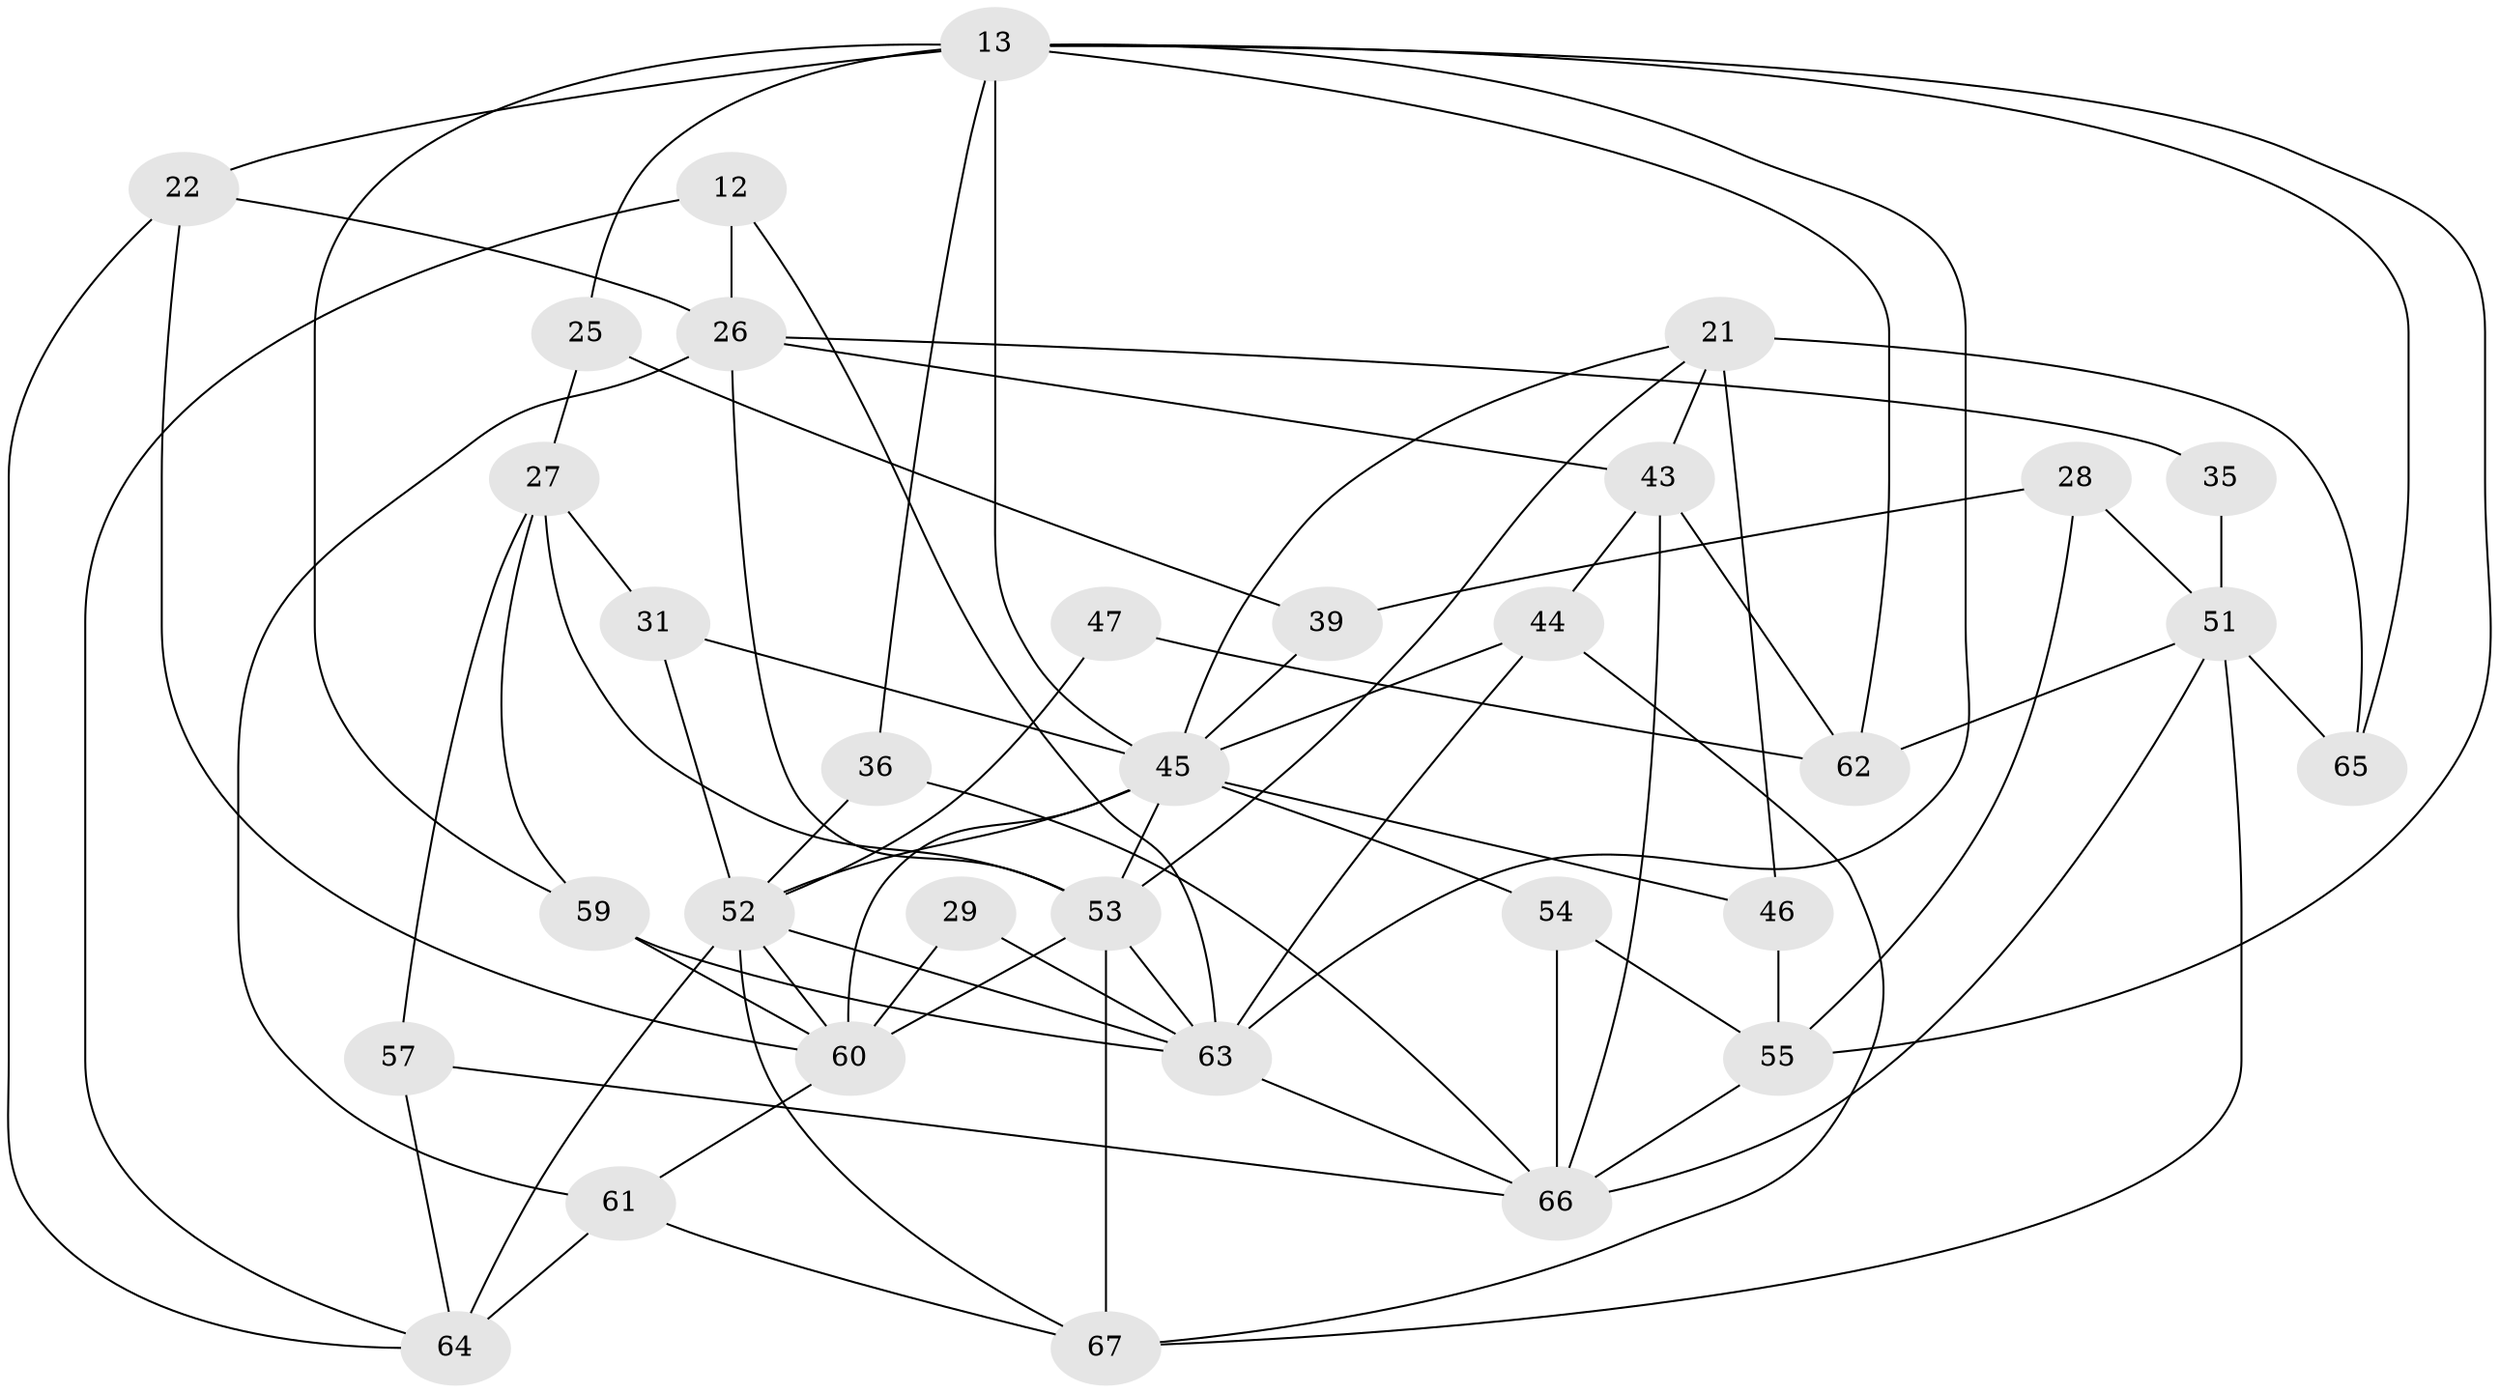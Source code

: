 // original degree distribution, {5: 0.16417910447761194, 3: 0.29850746268656714, 4: 0.2537313432835821, 6: 0.13432835820895522, 8: 0.014925373134328358, 2: 0.11940298507462686, 7: 0.014925373134328358}
// Generated by graph-tools (version 1.1) at 2025/50/03/09/25 04:50:14]
// undirected, 33 vertices, 77 edges
graph export_dot {
graph [start="1"]
  node [color=gray90,style=filled];
  12;
  13 [super="+7+8"];
  21;
  22;
  25;
  26 [super="+20"];
  27 [super="+2"];
  28;
  29;
  31 [super="+19"];
  35;
  36;
  39;
  43 [super="+40"];
  44;
  45 [super="+37+24"];
  46 [super="+34"];
  47;
  51 [super="+18+17"];
  52 [super="+42+50"];
  53 [super="+49"];
  54 [super="+5"];
  55;
  57 [super="+23"];
  59 [super="+15"];
  60 [super="+33+16+58+56"];
  61 [super="+4"];
  62;
  63 [super="+48"];
  64;
  65;
  66 [super="+32+30"];
  67 [super="+41"];
  12 -- 64;
  12 -- 26;
  12 -- 63;
  13 -- 36;
  13 -- 45 [weight=2];
  13 -- 55;
  13 -- 59 [weight=2];
  13 -- 62;
  13 -- 65;
  13 -- 22;
  13 -- 25;
  13 -- 63;
  21 -- 43;
  21 -- 46 [weight=2];
  21 -- 65;
  21 -- 45;
  21 -- 53;
  22 -- 64;
  22 -- 60;
  22 -- 26;
  25 -- 39;
  25 -- 27;
  26 -- 61;
  26 -- 53 [weight=2];
  26 -- 35;
  26 -- 43;
  27 -- 31;
  27 -- 59;
  27 -- 53;
  27 -- 57;
  28 -- 51;
  28 -- 55;
  28 -- 39;
  29 -- 60;
  29 -- 63;
  31 -- 45;
  31 -- 52;
  35 -- 51;
  36 -- 52;
  36 -- 66;
  39 -- 45;
  43 -- 62;
  43 -- 44;
  43 -- 66;
  44 -- 63;
  44 -- 67;
  44 -- 45;
  45 -- 46 [weight=2];
  45 -- 54 [weight=3];
  45 -- 60 [weight=5];
  45 -- 53;
  45 -- 52;
  46 -- 55;
  47 -- 62;
  47 -- 52;
  51 -- 65;
  51 -- 67 [weight=3];
  51 -- 66 [weight=2];
  51 -- 62;
  52 -- 63 [weight=2];
  52 -- 60 [weight=2];
  52 -- 67 [weight=2];
  52 -- 64;
  53 -- 67 [weight=2];
  53 -- 60 [weight=2];
  53 -- 63;
  54 -- 55;
  54 -- 66;
  55 -- 66;
  57 -- 64;
  57 -- 66;
  59 -- 63;
  59 -- 60 [weight=3];
  60 -- 61;
  61 -- 67;
  61 -- 64 [weight=2];
  63 -- 66 [weight=2];
}
